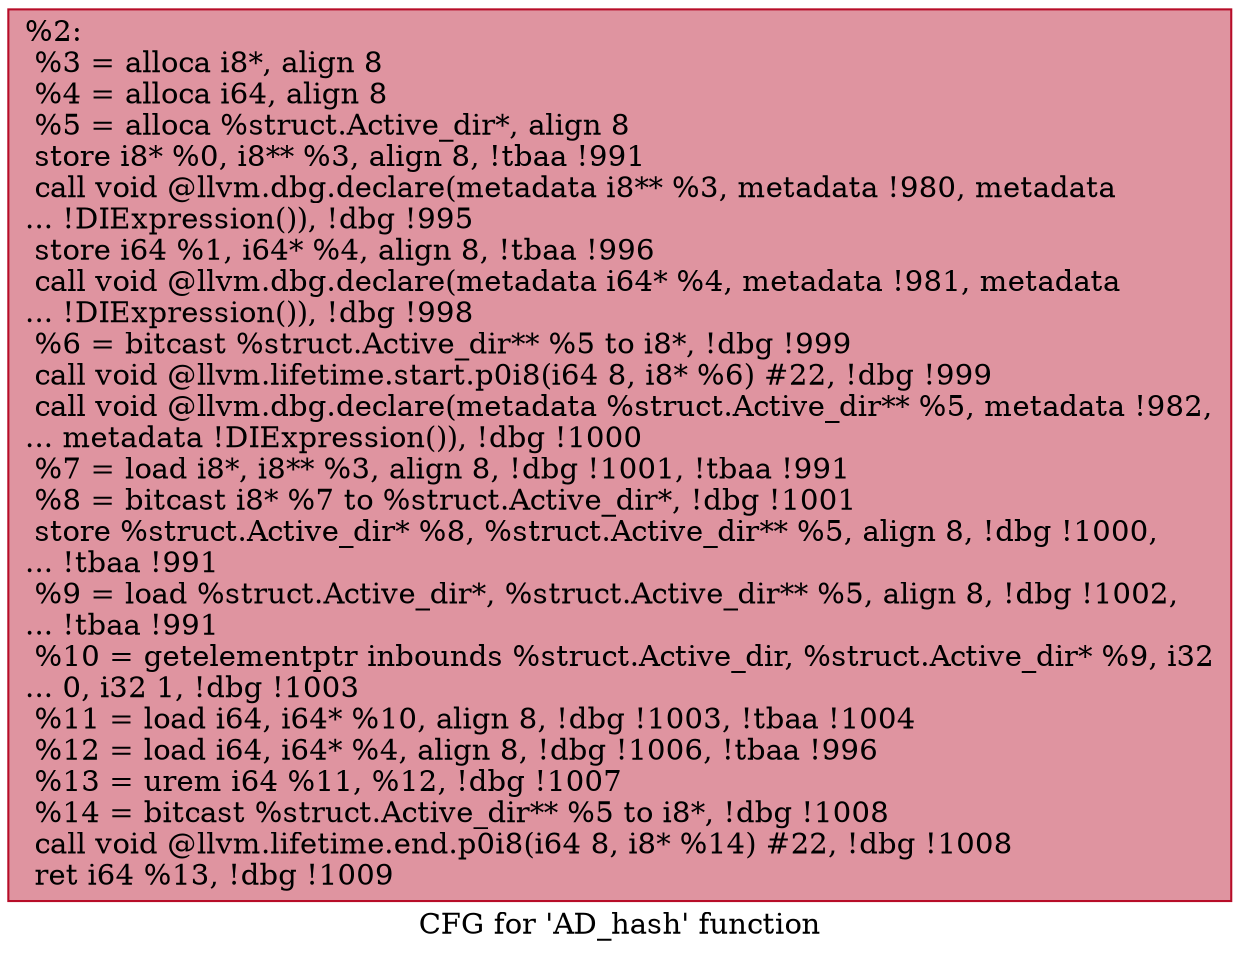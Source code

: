 digraph "CFG for 'AD_hash' function" {
	label="CFG for 'AD_hash' function";

	Node0x23127e0 [shape=record,color="#b70d28ff", style=filled, fillcolor="#b70d2870",label="{%2:\l  %3 = alloca i8*, align 8\l  %4 = alloca i64, align 8\l  %5 = alloca %struct.Active_dir*, align 8\l  store i8* %0, i8** %3, align 8, !tbaa !991\l  call void @llvm.dbg.declare(metadata i8** %3, metadata !980, metadata\l... !DIExpression()), !dbg !995\l  store i64 %1, i64* %4, align 8, !tbaa !996\l  call void @llvm.dbg.declare(metadata i64* %4, metadata !981, metadata\l... !DIExpression()), !dbg !998\l  %6 = bitcast %struct.Active_dir** %5 to i8*, !dbg !999\l  call void @llvm.lifetime.start.p0i8(i64 8, i8* %6) #22, !dbg !999\l  call void @llvm.dbg.declare(metadata %struct.Active_dir** %5, metadata !982,\l... metadata !DIExpression()), !dbg !1000\l  %7 = load i8*, i8** %3, align 8, !dbg !1001, !tbaa !991\l  %8 = bitcast i8* %7 to %struct.Active_dir*, !dbg !1001\l  store %struct.Active_dir* %8, %struct.Active_dir** %5, align 8, !dbg !1000,\l... !tbaa !991\l  %9 = load %struct.Active_dir*, %struct.Active_dir** %5, align 8, !dbg !1002,\l... !tbaa !991\l  %10 = getelementptr inbounds %struct.Active_dir, %struct.Active_dir* %9, i32\l... 0, i32 1, !dbg !1003\l  %11 = load i64, i64* %10, align 8, !dbg !1003, !tbaa !1004\l  %12 = load i64, i64* %4, align 8, !dbg !1006, !tbaa !996\l  %13 = urem i64 %11, %12, !dbg !1007\l  %14 = bitcast %struct.Active_dir** %5 to i8*, !dbg !1008\l  call void @llvm.lifetime.end.p0i8(i64 8, i8* %14) #22, !dbg !1008\l  ret i64 %13, !dbg !1009\l}"];
}
